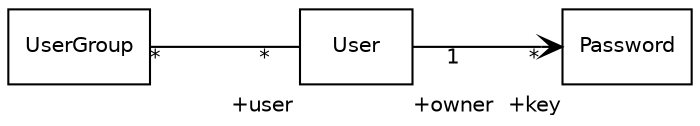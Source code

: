 #!/usr/local/bin/dot
#
# Class diagram 
# Generated by $Id$
#

digraph G {
	edge [fontname="Helvetica",fontsize=10,labelfontname="Helvetica",labelfontsize=10];
	node [fontname="Helvetica",fontsize=10,shape=record];
	rankdir=LR;
	ranksep=1;
	// UserGroup
	c1 [label="UserGroup", fontname="Helvetica", fontcolor="black", fontsize=10.0];
	// UserGroup assoc User
	c1 -> c2 [taillabel="*", label="", headlabel="*\n\n+user ", fontname="Helvetica", fontcolor="black", fontsize=10.0, color="black", arrowhead=none];
	// User
	c2 [label="User", fontname="Helvetica", fontcolor="black", fontsize=10.0];
	// User navassoc Password
	c2 -> c3 [taillabel="1\n\n+owner\r", label="", headlabel="*\n\n+key", fontname="Helvetica", fontcolor="black", fontsize=10.0, color="black", arrowhead=open];
	// Password
	c3 [label="Password", fontname="Helvetica", fontcolor="black", fontsize=10.0];
}

